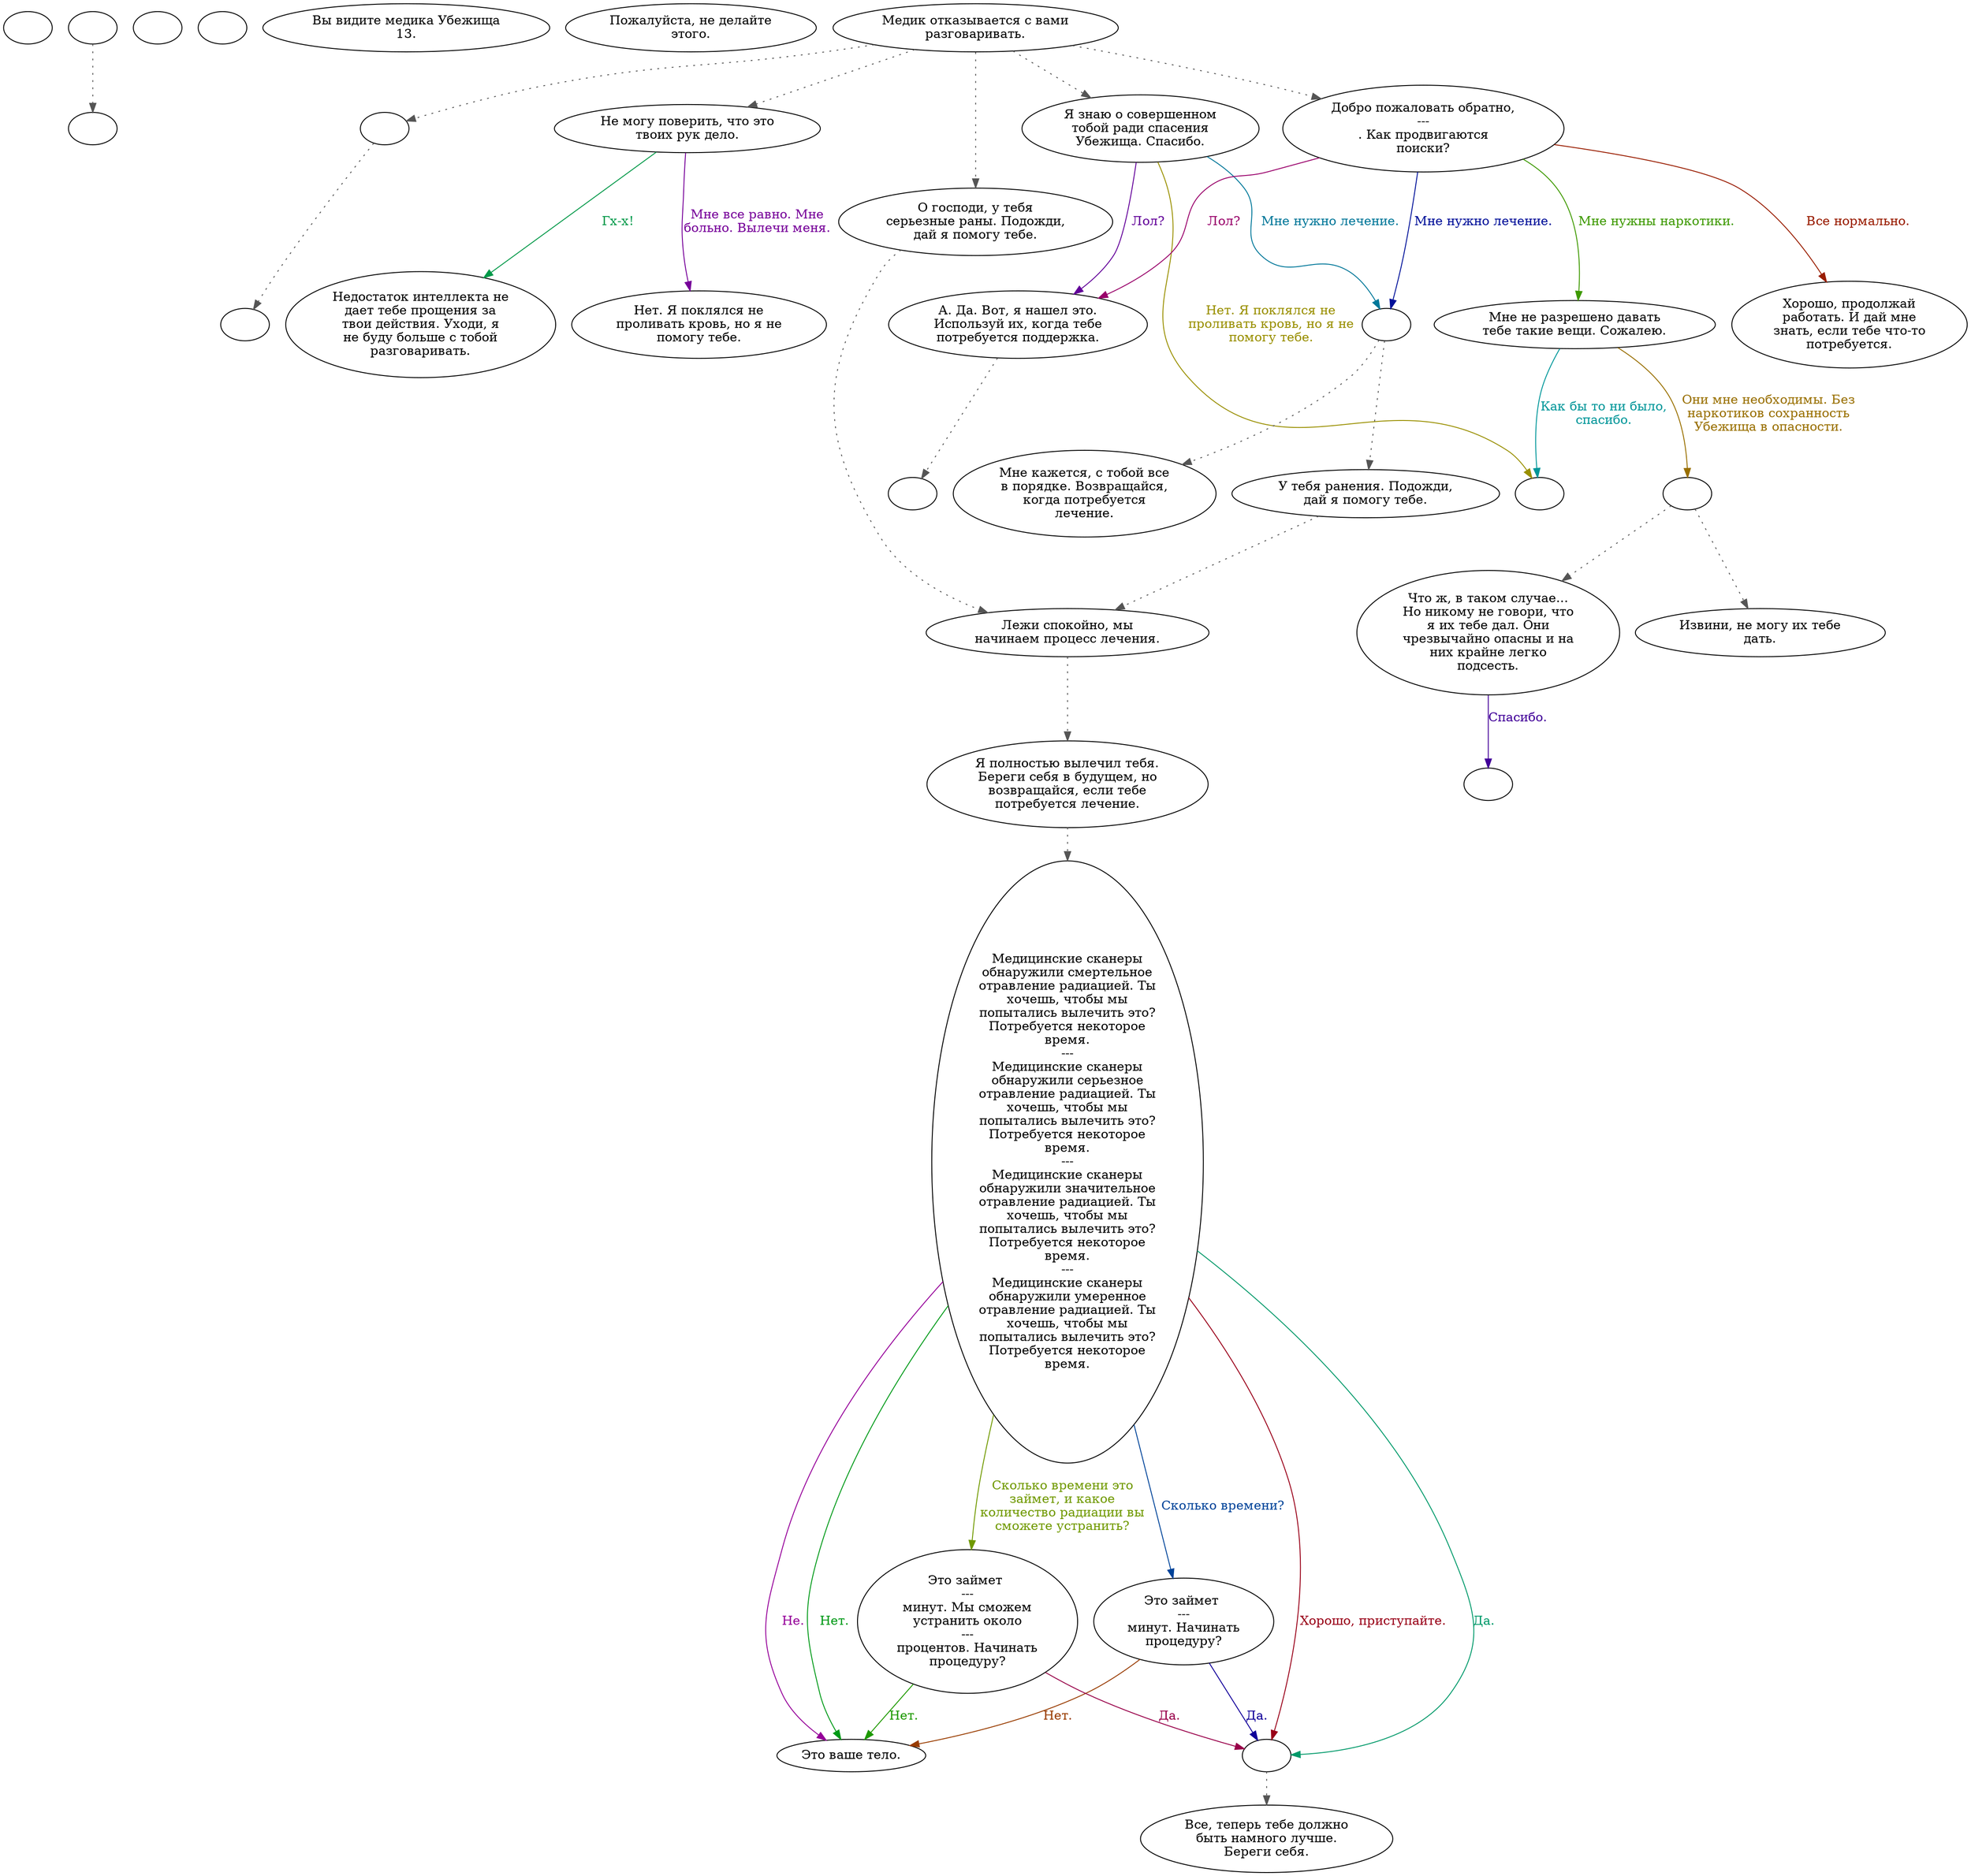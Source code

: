 digraph medic {
  "start" [style=filled       fillcolor="#FFFFFF"       color="#000000"]
  "start" [label=""]
  "critter_p_proc" [style=filled       fillcolor="#FFFFFF"       color="#000000"]
  "critter_p_proc" -> "flee_dude" [style=dotted color="#555555"]
  "critter_p_proc" [label=""]
  "damage_p_proc" [style=filled       fillcolor="#FFFFFF"       color="#000000"]
  "damage_p_proc" [label=""]
  "destroy_p_proc" [style=filled       fillcolor="#FFFFFF"       color="#000000"]
  "destroy_p_proc" [label=""]
  "look_at_p_proc" [style=filled       fillcolor="#FFFFFF"       color="#000000"]
  "look_at_p_proc" [label="Вы видите медика Убежища\n13."]
  "pickup_p_proc" [style=filled       fillcolor="#FFFFFF"       color="#000000"]
  "pickup_p_proc" [label="Пожалуйста, не делайте\nэтого."]
  "talk_p_proc" [style=filled       fillcolor="#FFFFFF"       color="#000000"]
  "talk_p_proc" -> "get_reaction" [style=dotted color="#555555"]
  "talk_p_proc" -> "Medic00" [style=dotted color="#555555"]
  "talk_p_proc" -> "Medic03" [style=dotted color="#555555"]
  "talk_p_proc" -> "Medic24" [style=dotted color="#555555"]
  "talk_p_proc" -> "Medic04" [style=dotted color="#555555"]
  "talk_p_proc" [label="Медик отказывается с вами\nразговаривать."]
  "Medic00" [style=filled       fillcolor="#FFFFFF"       color="#000000"]
  "Medic00" [label="Не могу поверить, что это\nтвоих рук дело."]
  "Medic00" -> "Medic01" [label="Мне все равно. Мне\nбольно. Вылечи меня." color="#760099" fontcolor="#760099"]
  "Medic00" -> "Medic02" [label="Гх-х!" color="#009949" fontcolor="#009949"]
  "Medic01" [style=filled       fillcolor="#FFFFFF"       color="#000000"]
  "Medic01" [label="Нет. Я поклялся не\nпроливать кровь, но я не\nпомогу тебе."]
  "Medic02" [style=filled       fillcolor="#FFFFFF"       color="#000000"]
  "Medic02" [label="Недостаток интеллекта не\nдает тебе прощения за\nтвои действия. Уходи, я\nне буду больше с тобой\nразговаривать."]
  "Medic03" [style=filled       fillcolor="#FFFFFF"       color="#000000"]
  "Medic03" -> "Medic16" [style=dotted color="#555555"]
  "Medic03" [label="О господи, у тебя\nсерьезные раны. Подожди,\nдай я помогу тебе."]
  "Medic04" [style=filled       fillcolor="#FFFFFF"       color="#000000"]
  "Medic04" [label="Добро пожаловать обратно,\n---\n. Как продвигаются\nпоиски?"]
  "Medic04" -> "Medic06" [label="Все нормально." color="#991C00" fontcolor="#991C00"]
  "Medic04" -> "Medic04a" [label="Мне нужно лечение." color="#001099" fontcolor="#001099"]
  "Medic04" -> "Medic08" [label="Мне нужны наркотики." color="#3D9900" fontcolor="#3D9900"]
  "Medic04" -> "Medic05" [label="Лол?" color="#99006A" fontcolor="#99006A"]
  "Medic04a" [style=filled       fillcolor="#FFFFFF"       color="#000000"]
  "Medic04a" -> "Medic14" [style=dotted color="#555555"]
  "Medic04a" -> "Medic13" [style=dotted color="#555555"]
  "Medic04a" [label=""]
  "Medic05" [style=filled       fillcolor="#FFFFFF"       color="#000000"]
  "Medic05" -> "pushdrugs" [style=dotted color="#555555"]
  "Medic05" [label="А. Да. Вот, я нашел это.\nИспользуй их, когда тебе\nпотребуется поддержка."]
  "Medic06" [style=filled       fillcolor="#FFFFFF"       color="#000000"]
  "Medic06" [label="Хорошо, продолжай\nработать. И дай мне\nзнать, если тебе что-то\nпотребуется."]
  "Medic08" [style=filled       fillcolor="#FFFFFF"       color="#000000"]
  "Medic08" [label="Мне не разрешено давать\nтебе такие вещи. Сожалею."]
  "Medic08" -> "medicend" [label="Как бы то ни было,\nспасибо." color="#009699" fontcolor="#009699"]
  "Medic08" -> "Medic08a" [label="Они мне необходимы. Без\nнаркотиков сохранность\nУбежища в опасности." color="#996F00" fontcolor="#996F00"]
  "Medic08a" [style=filled       fillcolor="#FFFFFF"       color="#000000"]
  "Medic08a" -> "Medic10" [style=dotted color="#555555"]
  "Medic08a" -> "Medic09" [style=dotted color="#555555"]
  "Medic08a" [label=""]
  "Medic09" [style=filled       fillcolor="#FFFFFF"       color="#000000"]
  "Medic09" [label="Извини, не могу их тебе\nдать."]
  "Medic10" [style=filled       fillcolor="#FFFFFF"       color="#000000"]
  "Medic10" [label="Что ж, в таком случае...\nНо никому не говори, что\nя их тебе дал. Они\nчрезвычайно опасны и на\nних крайне легко\nподсесть."]
  "Medic10" -> "pushdrugs2" [label="Спасибо." color="#420099" fontcolor="#420099"]
  "Medic13" [style=filled       fillcolor="#FFFFFF"       color="#000000"]
  "Medic13" [label="Мне кажется, с тобой все\nв порядке. Возвращайся,\nкогда потребуется\nлечение."]
  "Medic14" [style=filled       fillcolor="#FFFFFF"       color="#000000"]
  "Medic14" -> "Medic16" [style=dotted color="#555555"]
  "Medic14" [label="У тебя ранения. Подожди,\nдай я помогу тебе."]
  "Medic16" [style=filled       fillcolor="#FFFFFF"       color="#000000"]
  "Medic16" -> "Medic17" [style=dotted color="#555555"]
  "Medic16" [label="Лежи спокойно, мы\nначинаем процесс лечения."]
  "Medic17" [style=filled       fillcolor="#FFFFFF"       color="#000000"]
  "Medic17" -> "Medic18" [style=dotted color="#555555"]
  "Medic17" [label="Я полностью вылечил тебя.\nБереги себя в будущем, но\nвозвращайся, если тебе\nпотребуется лечение."]
  "Medic18" [style=filled       fillcolor="#FFFFFF"       color="#000000"]
  "Medic18" [label="Медицинские сканеры\nобнаружили смертельное\nотравление радиацией. Ты\nхочешь, чтобы мы\nпопытались вылечить это?\nПотребуется некоторое\nвремя.\n---\nМедицинские сканеры\nобнаружили серьезное\nотравление радиацией. Ты\nхочешь, чтобы мы\nпопытались вылечить это?\nПотребуется некоторое\nвремя.\n---\nМедицинские сканеры\nобнаружили значительное\nотравление радиацией. Ты\nхочешь, чтобы мы\nпопытались вылечить это?\nПотребуется некоторое\nвремя.\n---\nМедицинские сканеры\nобнаружили умеренное\nотравление радиацией. Ты\nхочешь, чтобы мы\nпопытались вылечить это?\nПотребуется некоторое\nвремя."]
  "Medic18" -> "Medic19" [label="Нет." color="#009916" fontcolor="#009916"]
  "Medic18" -> "Medic22" [label="Хорошо, приступайте." color="#990017" fontcolor="#990017"]
  "Medic18" -> "Medic20" [label="Сколько времени?" color="#004399" fontcolor="#004399"]
  "Medic18" -> "Medic21" [label="Сколько времени это\nзаймет, и какое\nколичество радиации вы\nсможете устранить?" color="#709900" fontcolor="#709900"]
  "Medic18" -> "Medic19" [label="Не." color="#950099" fontcolor="#950099"]
  "Medic18" -> "Medic22" [label="Да." color="#009969" fontcolor="#009969"]
  "Medic19" [style=filled       fillcolor="#FFFFFF"       color="#000000"]
  "Medic19" [label="Это ваше тело."]
  "Medic20" [style=filled       fillcolor="#FFFFFF"       color="#000000"]
  "Medic20" [label="Это займет \n---\nминут. Начинать\nпроцедуру?"]
  "Medic20" -> "Medic19" [label="Нет." color="#993C00" fontcolor="#993C00"]
  "Medic20" -> "Medic22" [label="Да." color="#0F0099" fontcolor="#0F0099"]
  "Medic21" [style=filled       fillcolor="#FFFFFF"       color="#000000"]
  "Medic21" [label="Это займет \n---\nминут. Мы сможем\nустранить около\n---\nпроцентов. Начинать\nпроцедуру?"]
  "Medic21" -> "Medic19" [label="Нет." color="#1D9900" fontcolor="#1D9900"]
  "Medic21" -> "Medic22" [label="Да." color="#99004A" fontcolor="#99004A"]
  "Medic22" [style=filled       fillcolor="#FFFFFF"       color="#000000"]
  "Medic22" -> "Medic23" [style=dotted color="#555555"]
  "Medic22" [label=""]
  "Medic23" [style=filled       fillcolor="#FFFFFF"       color="#000000"]
  "Medic23" [label="Все, теперь тебе должно\nбыть намного лучше.\nБереги себя."]
  "Medic24" [style=filled       fillcolor="#FFFFFF"       color="#000000"]
  "Medic24" [label="Я знаю о совершенном\nтобой ради спасения\nУбежища. Спасибо."]
  "Medic24" -> "Medic04a" [label="Мне нужно лечение." color="#007799" fontcolor="#007799"]
  "Medic24" -> "medicend" [label="Нет. Я поклялся не\nпроливать кровь, но я не\nпомогу тебе." color="#998F00" fontcolor="#998F00"]
  "Medic24" -> "Medic05" [label="Лол?" color="#620099" fontcolor="#620099"]
  "flee_dude" [style=filled       fillcolor="#FFFFFF"       color="#000000"]
  "flee_dude" [label=""]
  "pushdrugs" [style=filled       fillcolor="#FFFFFF"       color="#000000"]
  "pushdrugs" [label=""]
  "pushdrugs2" [style=filled       fillcolor="#FFFFFF"       color="#000000"]
  "pushdrugs2" [label=""]
  "medicend" [style=filled       fillcolor="#FFFFFF"       color="#000000"]
  "medicend" [label=""]
  "get_reaction" [style=filled       fillcolor="#FFFFFF"       color="#000000"]
  "get_reaction" -> "ReactToLevel" [style=dotted color="#555555"]
  "get_reaction" [label=""]
  "ReactToLevel" [style=filled       fillcolor="#FFFFFF"       color="#000000"]
  "ReactToLevel" [label=""]
}